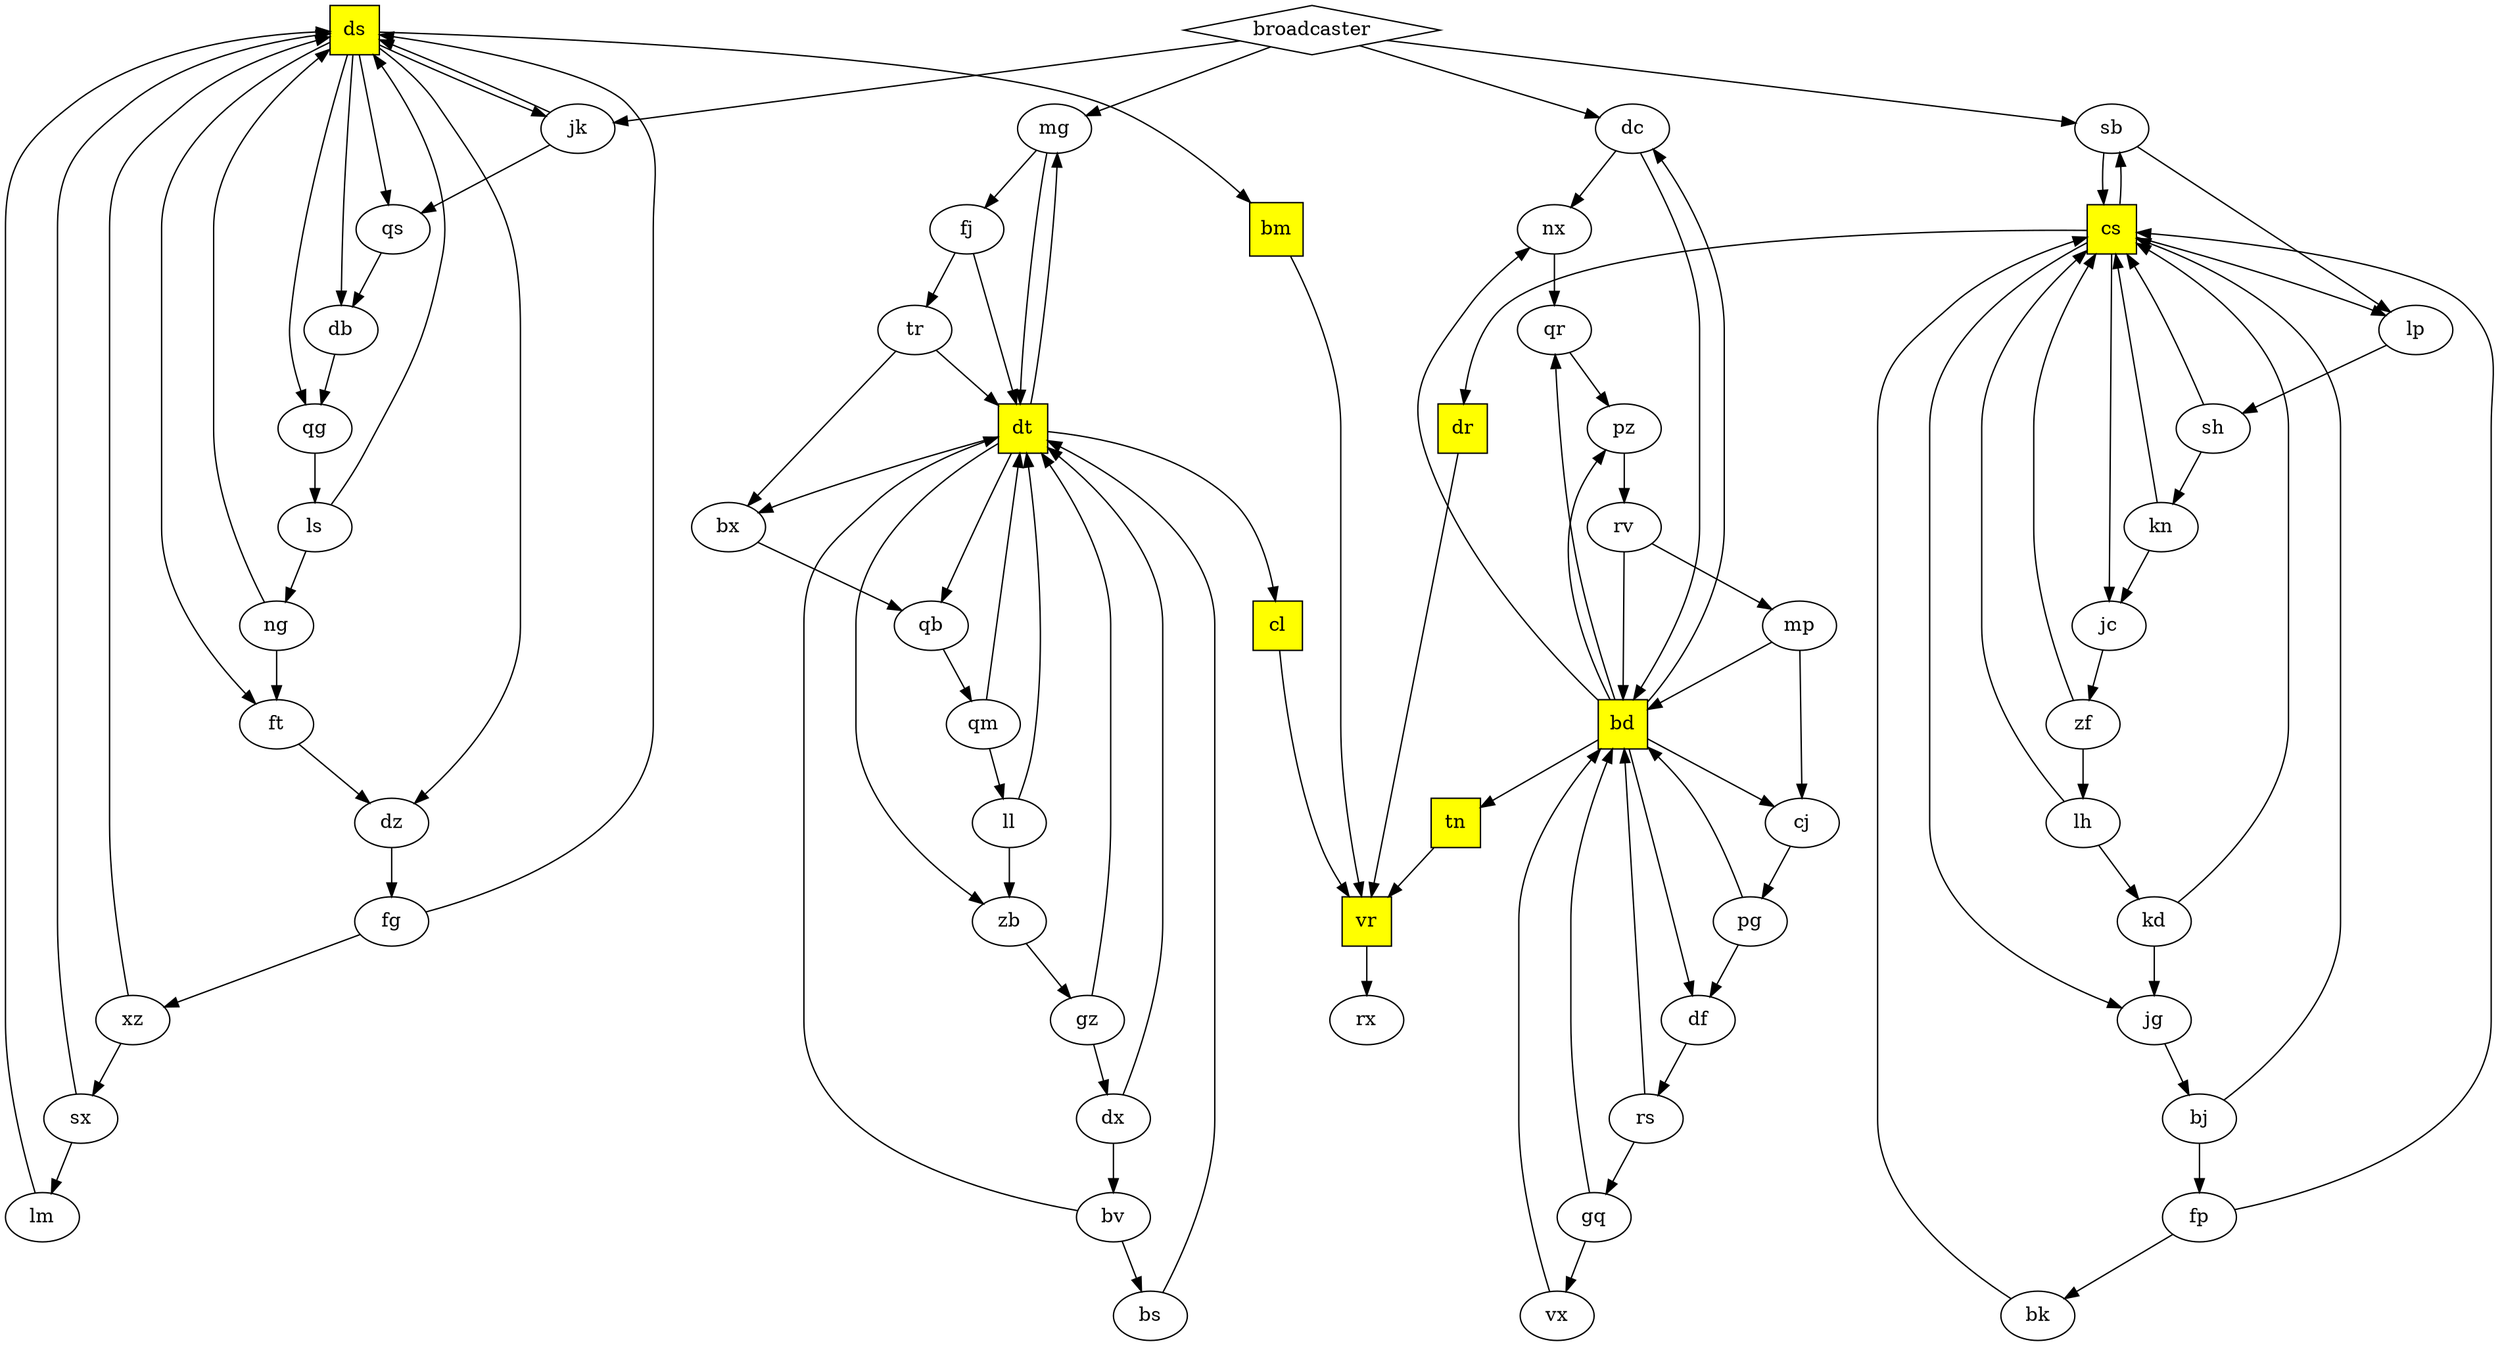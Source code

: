 digraph {
ds -> qg, db, bm, ft, jk, qs, dz
cj -> pg
xz -> sx, ds
kd -> cs, jg
jk -> ds, qs
nx -> qr
dt -> bx, mg, qb, cl, zb
vx -> bd
pz -> rv
ft -> dz
gz -> dt, dx
ng -> ft, ds
sh -> kn, cs
kn -> jc, cs
qg -> ls
sb -> lp, cs
dz -> fg
dc -> bd, nx
cs -> lp, jg, sb, jc, dr
tr -> bx, dt
mg -> fj, dt
sx -> ds, lm
bx -> qb
dx -> bv, dt
jc -> zf
broadcaster -> sb, dc, jk, mg
bd -> nx, pz, dc, qr, cj, df, tn
ll -> zb, dt
fg -> ds, xz
jg -> bj
bm -> vr
ls -> ds, ng
qs -> db
bv -> bs, dt
gq -> bd, vx
db -> qg
zf -> lh, cs
pg -> df, bd
bs -> dt
lm -> ds
df -> rs
cl -> vr
qm -> dt, ll
vr -> rx
fp -> bk, cs
qr -> pz
mp -> cj, bd
tn -> vr
bj -> cs, fp
rs -> gq, bd
qb -> qm
zb -> gz
bk -> cs
dr -> vr
lp -> sh
fj -> dt, tr
rv -> bd, mp
lh -> cs, kd

broadcaster [shape=diamond]
ds [shape=square,style=filled,fillcolor=yellow]
dt [shape=square,style=filled,fillcolor=yellow]
cs [shape=square,style=filled,fillcolor=yellow]
bd [shape=square,style=filled,fillcolor=yellow]
bm [shape=square,style=filled,fillcolor=yellow]
cl [shape=square,style=filled,fillcolor=yellow]
vr [shape=square,style=filled,fillcolor=yellow]
tn [shape=square,style=filled,fillcolor=yellow]
dr [shape=square,style=filled,fillcolor=yellow]
}
